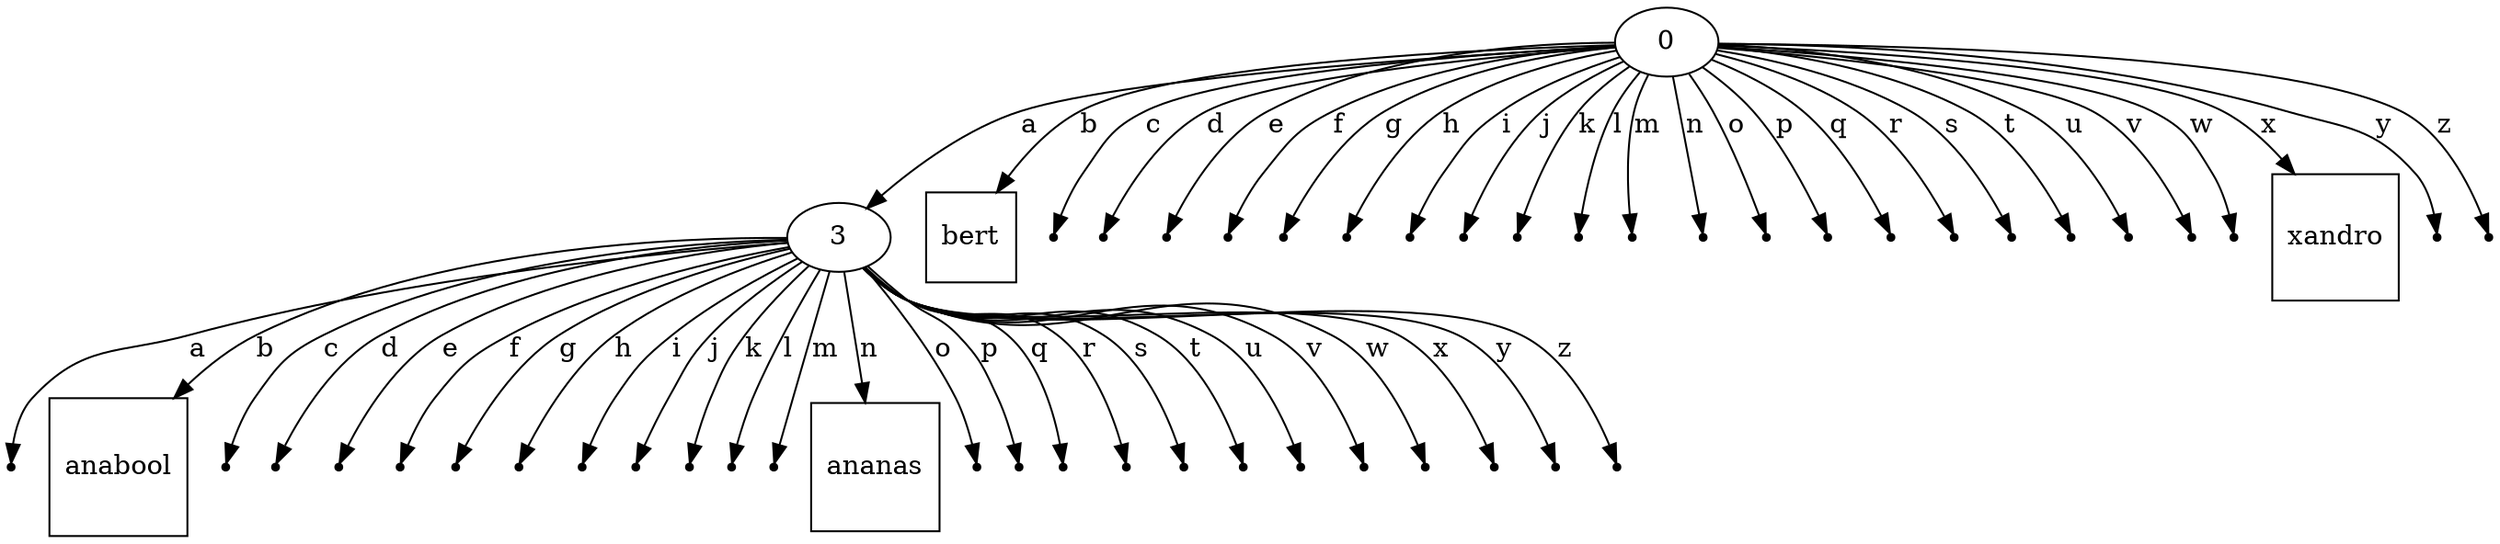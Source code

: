 digraph G {knoop1[label="0"]
knoop1 -> knoop2[label="a"]
knoop2[label="3"]
knoop1 -> knoop3[label="b"]
knoop3[shape=square, label="bert"]
knoop1 -> knoop4[label="c"]
knoop4[shape=point]
knoop1 -> knoop5[label="d"]
knoop5[shape=point]
knoop1 -> knoop6[label="e"]
knoop6[shape=point]
knoop1 -> knoop7[label="f"]
knoop7[shape=point]
knoop1 -> knoop8[label="g"]
knoop8[shape=point]
knoop1 -> knoop9[label="h"]
knoop9[shape=point]
knoop1 -> knoop10[label="i"]
knoop10[shape=point]
knoop1 -> knoop11[label="j"]
knoop11[shape=point]
knoop1 -> knoop12[label="k"]
knoop12[shape=point]
knoop1 -> knoop13[label="l"]
knoop13[shape=point]
knoop1 -> knoop14[label="m"]
knoop14[shape=point]
knoop1 -> knoop15[label="n"]
knoop15[shape=point]
knoop1 -> knoop16[label="o"]
knoop16[shape=point]
knoop1 -> knoop17[label="p"]
knoop17[shape=point]
knoop1 -> knoop18[label="q"]
knoop18[shape=point]
knoop1 -> knoop19[label="r"]
knoop19[shape=point]
knoop1 -> knoop20[label="s"]
knoop20[shape=point]
knoop1 -> knoop21[label="t"]
knoop21[shape=point]
knoop1 -> knoop22[label="u"]
knoop22[shape=point]
knoop1 -> knoop23[label="v"]
knoop23[shape=point]
knoop1 -> knoop24[label="w"]
knoop24[shape=point]
knoop1 -> knoop25[label="x"]
knoop25[shape=square, label="xandro"]
knoop1 -> knoop26[label="y"]
knoop26[shape=point]
knoop1 -> knoop27[label="z"]
knoop27[shape=point]
knoop2 -> knoop28[label="a"]
knoop28[shape=point]
knoop2 -> knoop29[label="b"]
knoop29[shape=square, label="anabool"]
knoop2 -> knoop30[label="c"]
knoop30[shape=point]
knoop2 -> knoop31[label="d"]
knoop31[shape=point]
knoop2 -> knoop32[label="e"]
knoop32[shape=point]
knoop2 -> knoop33[label="f"]
knoop33[shape=point]
knoop2 -> knoop34[label="g"]
knoop34[shape=point]
knoop2 -> knoop35[label="h"]
knoop35[shape=point]
knoop2 -> knoop36[label="i"]
knoop36[shape=point]
knoop2 -> knoop37[label="j"]
knoop37[shape=point]
knoop2 -> knoop38[label="k"]
knoop38[shape=point]
knoop2 -> knoop39[label="l"]
knoop39[shape=point]
knoop2 -> knoop40[label="m"]
knoop40[shape=point]
knoop2 -> knoop41[label="n"]
knoop41[shape=square, label="ananas"]
knoop2 -> knoop42[label="o"]
knoop42[shape=point]
knoop2 -> knoop43[label="p"]
knoop43[shape=point]
knoop2 -> knoop44[label="q"]
knoop44[shape=point]
knoop2 -> knoop45[label="r"]
knoop45[shape=point]
knoop2 -> knoop46[label="s"]
knoop46[shape=point]
knoop2 -> knoop47[label="t"]
knoop47[shape=point]
knoop2 -> knoop48[label="u"]
knoop48[shape=point]
knoop2 -> knoop49[label="v"]
knoop49[shape=point]
knoop2 -> knoop50[label="w"]
knoop50[shape=point]
knoop2 -> knoop51[label="x"]
knoop51[shape=point]
knoop2 -> knoop52[label="y"]
knoop52[shape=point]
knoop2 -> knoop53[label="z"]
knoop53[shape=point]

}